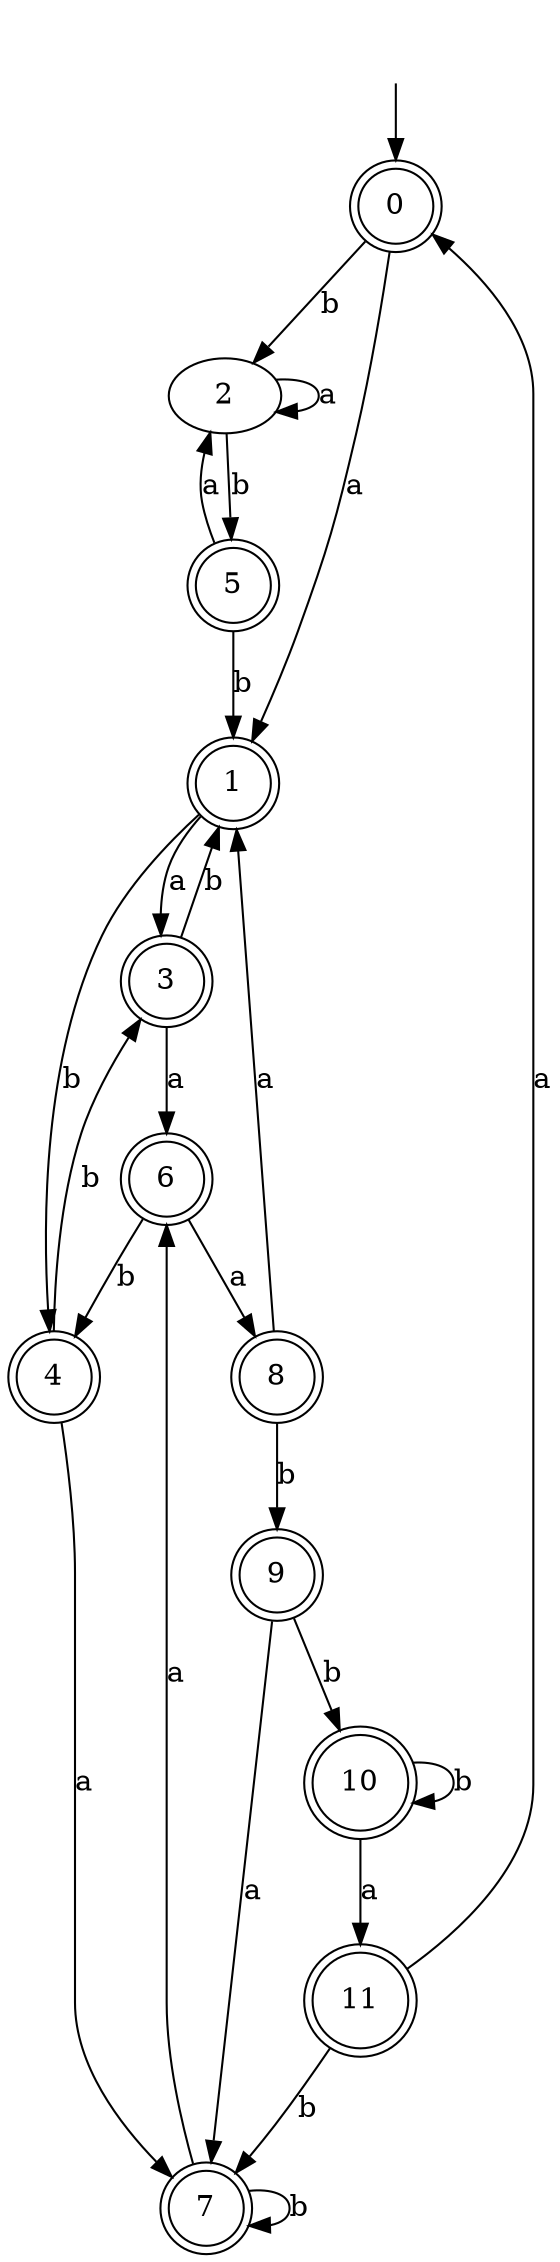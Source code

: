 digraph RandomDFA {
  __start0 [label="", shape=none];
  __start0 -> 0 [label=""];
  0 [shape=circle] [shape=doublecircle]
  0 -> 1 [label="a"]
  0 -> 2 [label="b"]
  1 [shape=doublecircle]
  1 -> 3 [label="a"]
  1 -> 4 [label="b"]
  2
  2 -> 2 [label="a"]
  2 -> 5 [label="b"]
  3 [shape=doublecircle]
  3 -> 6 [label="a"]
  3 -> 1 [label="b"]
  4 [shape=doublecircle]
  4 -> 7 [label="a"]
  4 -> 3 [label="b"]
  5 [shape=doublecircle]
  5 -> 2 [label="a"]
  5 -> 1 [label="b"]
  6 [shape=doublecircle]
  6 -> 8 [label="a"]
  6 -> 4 [label="b"]
  7 [shape=doublecircle]
  7 -> 6 [label="a"]
  7 -> 7 [label="b"]
  8 [shape=doublecircle]
  8 -> 1 [label="a"]
  8 -> 9 [label="b"]
  9 [shape=doublecircle]
  9 -> 7 [label="a"]
  9 -> 10 [label="b"]
  10 [shape=doublecircle]
  10 -> 11 [label="a"]
  10 -> 10 [label="b"]
  11 [shape=doublecircle]
  11 -> 0 [label="a"]
  11 -> 7 [label="b"]
}
